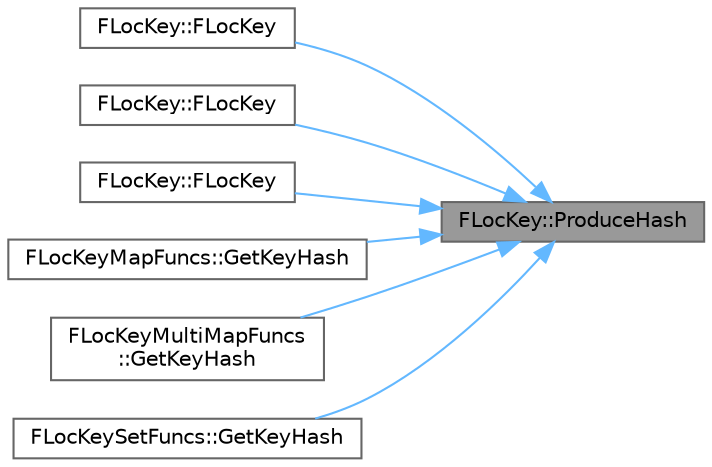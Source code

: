 digraph "FLocKey::ProduceHash"
{
 // INTERACTIVE_SVG=YES
 // LATEX_PDF_SIZE
  bgcolor="transparent";
  edge [fontname=Helvetica,fontsize=10,labelfontname=Helvetica,labelfontsize=10];
  node [fontname=Helvetica,fontsize=10,shape=box,height=0.2,width=0.4];
  rankdir="RL";
  Node1 [id="Node000001",label="FLocKey::ProduceHash",height=0.2,width=0.4,color="gray40", fillcolor="grey60", style="filled", fontcolor="black",tooltip=" "];
  Node1 -> Node2 [id="edge1_Node000001_Node000002",dir="back",color="steelblue1",style="solid",tooltip=" "];
  Node2 [id="Node000002",label="FLocKey::FLocKey",height=0.2,width=0.4,color="grey40", fillcolor="white", style="filled",URL="$da/d6c/classFLocKey.html#a9b91fd6a86e14e63fcc47c8e0507839d",tooltip=" "];
  Node1 -> Node3 [id="edge2_Node000001_Node000003",dir="back",color="steelblue1",style="solid",tooltip=" "];
  Node3 [id="Node000003",label="FLocKey::FLocKey",height=0.2,width=0.4,color="grey40", fillcolor="white", style="filled",URL="$da/d6c/classFLocKey.html#a720bbabdf614c47bb5d1743c5e88f2df",tooltip=" "];
  Node1 -> Node4 [id="edge3_Node000001_Node000004",dir="back",color="steelblue1",style="solid",tooltip=" "];
  Node4 [id="Node000004",label="FLocKey::FLocKey",height=0.2,width=0.4,color="grey40", fillcolor="white", style="filled",URL="$da/d6c/classFLocKey.html#a755a7f6acf819a4ae0016396da1d1f76",tooltip=" "];
  Node1 -> Node5 [id="edge4_Node000001_Node000005",dir="back",color="steelblue1",style="solid",tooltip=" "];
  Node5 [id="Node000005",label="FLocKeyMapFuncs::GetKeyHash",height=0.2,width=0.4,color="grey40", fillcolor="white", style="filled",URL="$d8/d7d/structFLocKeyMapFuncs.html#a22bdb852dc1fff047366ae8d9f83d37c",tooltip=" "];
  Node1 -> Node6 [id="edge5_Node000001_Node000006",dir="back",color="steelblue1",style="solid",tooltip=" "];
  Node6 [id="Node000006",label="FLocKeyMultiMapFuncs\l::GetKeyHash",height=0.2,width=0.4,color="grey40", fillcolor="white", style="filled",URL="$d1/dee/structFLocKeyMultiMapFuncs.html#a146f4bd486e220dbb748a8435b54ccf8",tooltip=" "];
  Node1 -> Node7 [id="edge6_Node000001_Node000007",dir="back",color="steelblue1",style="solid",tooltip=" "];
  Node7 [id="Node000007",label="FLocKeySetFuncs::GetKeyHash",height=0.2,width=0.4,color="grey40", fillcolor="white", style="filled",URL="$d8/d69/structFLocKeySetFuncs.html#af70033e6f4bd8f5cd31a3f7a8f5a6f03",tooltip=" "];
}
